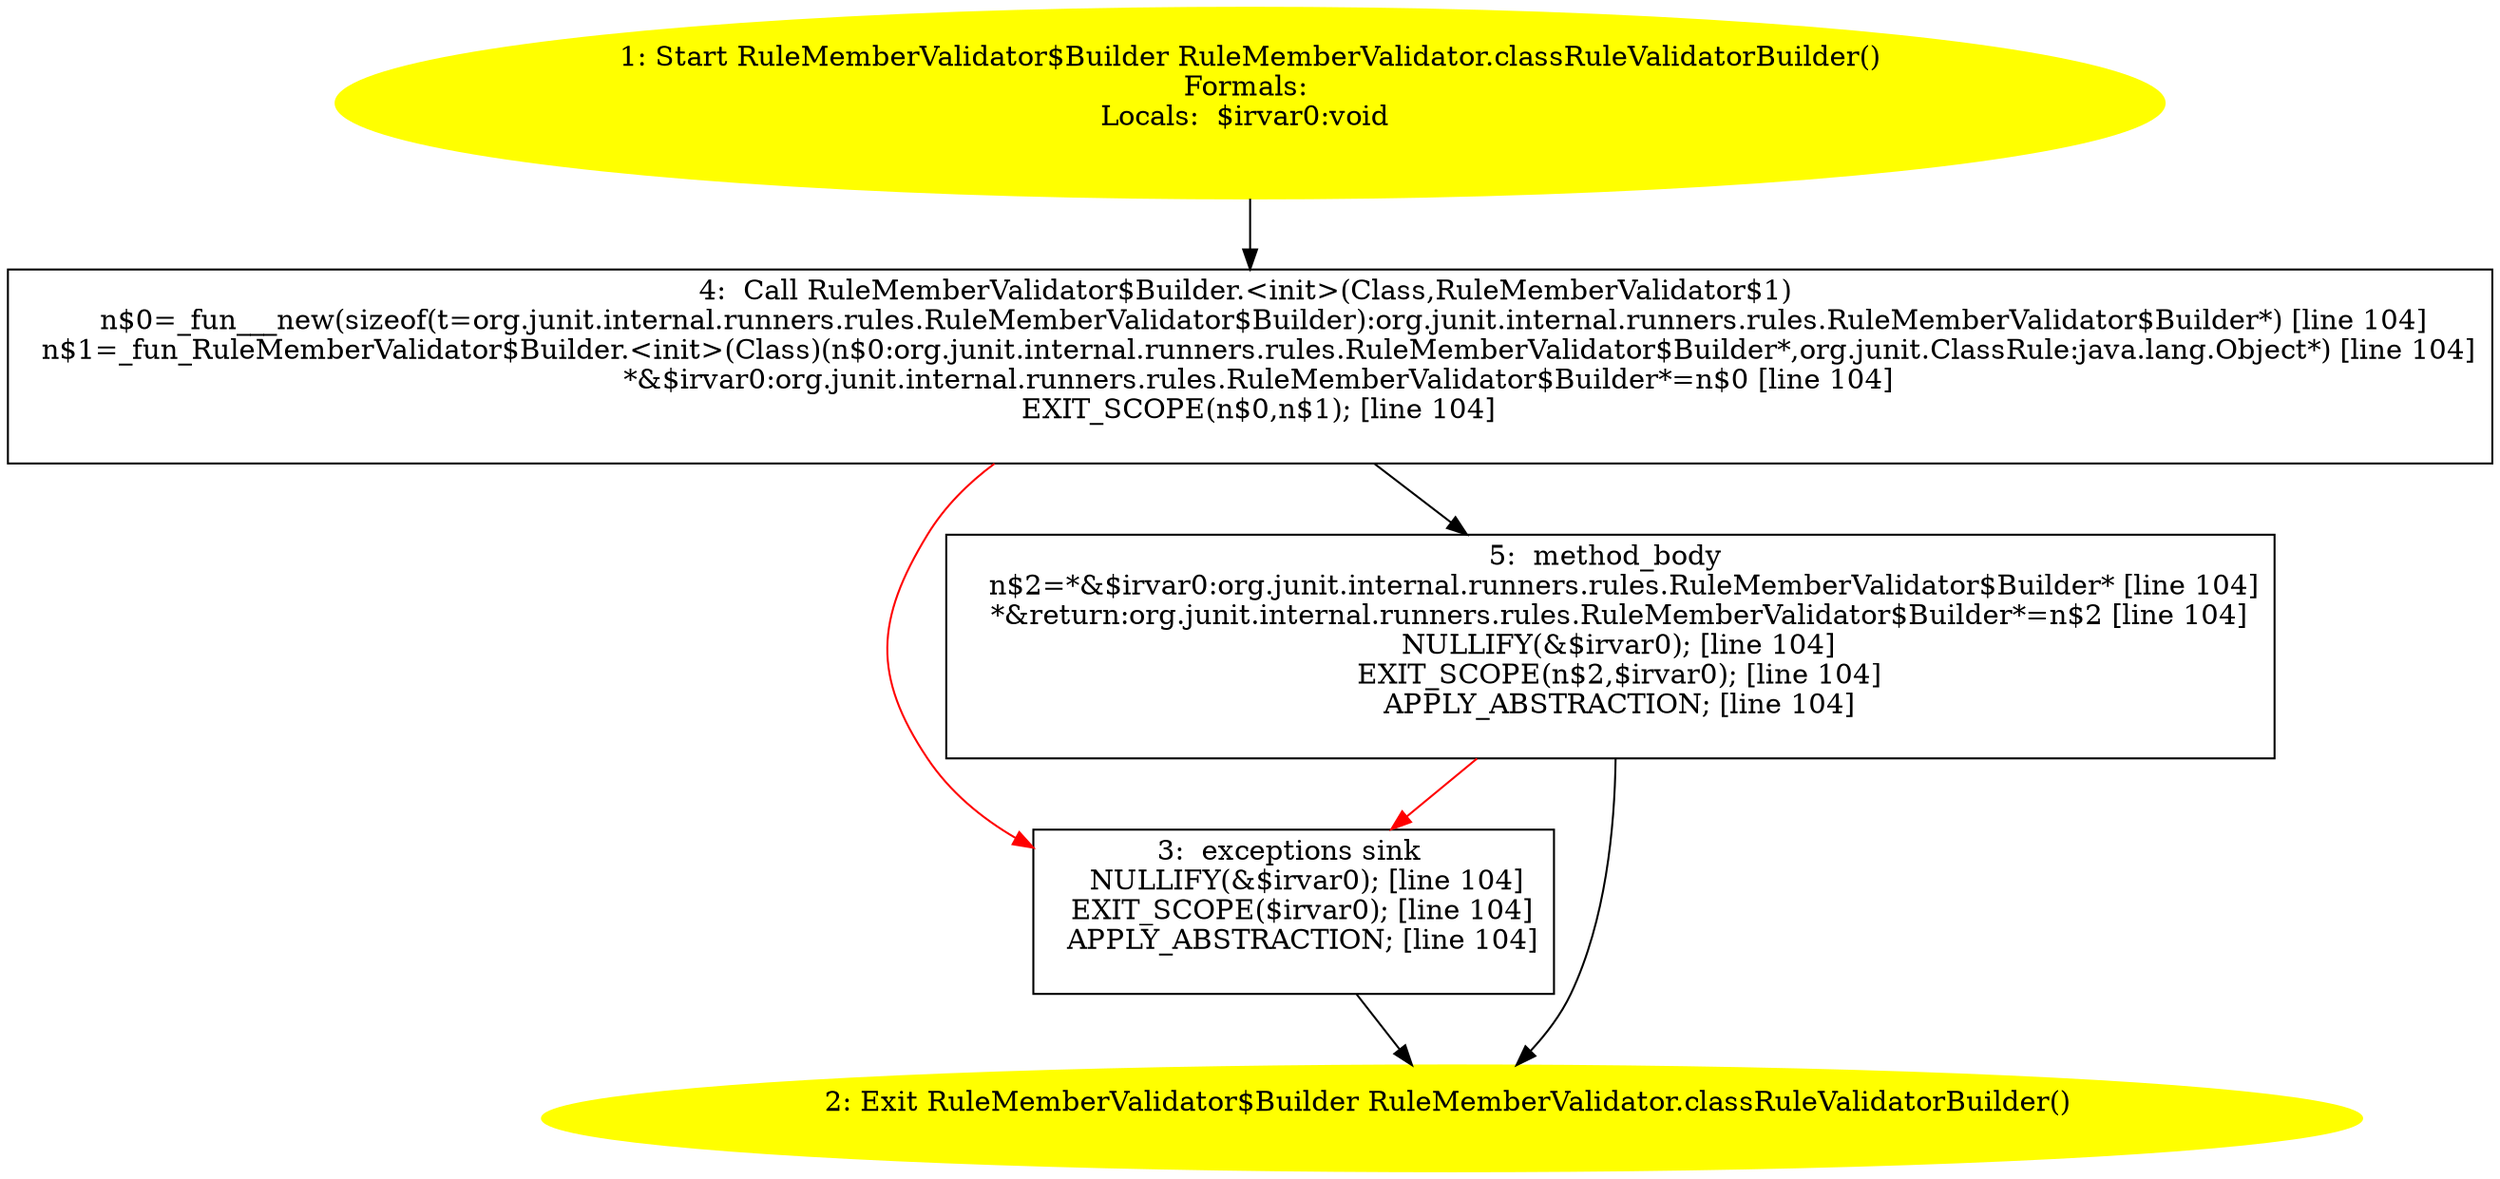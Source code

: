 /* @generated */
digraph cfg {
"org.junit.internal.runners.rules.RuleMemberValidator.classRuleValidatorBuilder():org.junit.internal..0dc964a47487beb1667c4bc9a367fae0_1" [label="1: Start RuleMemberValidator$Builder RuleMemberValidator.classRuleValidatorBuilder()\nFormals: \nLocals:  $irvar0:void \n  " color=yellow style=filled]
	

	 "org.junit.internal.runners.rules.RuleMemberValidator.classRuleValidatorBuilder():org.junit.internal..0dc964a47487beb1667c4bc9a367fae0_1" -> "org.junit.internal.runners.rules.RuleMemberValidator.classRuleValidatorBuilder():org.junit.internal..0dc964a47487beb1667c4bc9a367fae0_4" ;
"org.junit.internal.runners.rules.RuleMemberValidator.classRuleValidatorBuilder():org.junit.internal..0dc964a47487beb1667c4bc9a367fae0_2" [label="2: Exit RuleMemberValidator$Builder RuleMemberValidator.classRuleValidatorBuilder() \n  " color=yellow style=filled]
	

"org.junit.internal.runners.rules.RuleMemberValidator.classRuleValidatorBuilder():org.junit.internal..0dc964a47487beb1667c4bc9a367fae0_3" [label="3:  exceptions sink \n   NULLIFY(&$irvar0); [line 104]\n  EXIT_SCOPE($irvar0); [line 104]\n  APPLY_ABSTRACTION; [line 104]\n " shape="box"]
	

	 "org.junit.internal.runners.rules.RuleMemberValidator.classRuleValidatorBuilder():org.junit.internal..0dc964a47487beb1667c4bc9a367fae0_3" -> "org.junit.internal.runners.rules.RuleMemberValidator.classRuleValidatorBuilder():org.junit.internal..0dc964a47487beb1667c4bc9a367fae0_2" ;
"org.junit.internal.runners.rules.RuleMemberValidator.classRuleValidatorBuilder():org.junit.internal..0dc964a47487beb1667c4bc9a367fae0_4" [label="4:  Call RuleMemberValidator$Builder.<init>(Class,RuleMemberValidator$1) \n   n$0=_fun___new(sizeof(t=org.junit.internal.runners.rules.RuleMemberValidator$Builder):org.junit.internal.runners.rules.RuleMemberValidator$Builder*) [line 104]\n  n$1=_fun_RuleMemberValidator$Builder.<init>(Class)(n$0:org.junit.internal.runners.rules.RuleMemberValidator$Builder*,org.junit.ClassRule:java.lang.Object*) [line 104]\n  *&$irvar0:org.junit.internal.runners.rules.RuleMemberValidator$Builder*=n$0 [line 104]\n  EXIT_SCOPE(n$0,n$1); [line 104]\n " shape="box"]
	

	 "org.junit.internal.runners.rules.RuleMemberValidator.classRuleValidatorBuilder():org.junit.internal..0dc964a47487beb1667c4bc9a367fae0_4" -> "org.junit.internal.runners.rules.RuleMemberValidator.classRuleValidatorBuilder():org.junit.internal..0dc964a47487beb1667c4bc9a367fae0_5" ;
	 "org.junit.internal.runners.rules.RuleMemberValidator.classRuleValidatorBuilder():org.junit.internal..0dc964a47487beb1667c4bc9a367fae0_4" -> "org.junit.internal.runners.rules.RuleMemberValidator.classRuleValidatorBuilder():org.junit.internal..0dc964a47487beb1667c4bc9a367fae0_3" [color="red" ];
"org.junit.internal.runners.rules.RuleMemberValidator.classRuleValidatorBuilder():org.junit.internal..0dc964a47487beb1667c4bc9a367fae0_5" [label="5:  method_body \n   n$2=*&$irvar0:org.junit.internal.runners.rules.RuleMemberValidator$Builder* [line 104]\n  *&return:org.junit.internal.runners.rules.RuleMemberValidator$Builder*=n$2 [line 104]\n  NULLIFY(&$irvar0); [line 104]\n  EXIT_SCOPE(n$2,$irvar0); [line 104]\n  APPLY_ABSTRACTION; [line 104]\n " shape="box"]
	

	 "org.junit.internal.runners.rules.RuleMemberValidator.classRuleValidatorBuilder():org.junit.internal..0dc964a47487beb1667c4bc9a367fae0_5" -> "org.junit.internal.runners.rules.RuleMemberValidator.classRuleValidatorBuilder():org.junit.internal..0dc964a47487beb1667c4bc9a367fae0_2" ;
	 "org.junit.internal.runners.rules.RuleMemberValidator.classRuleValidatorBuilder():org.junit.internal..0dc964a47487beb1667c4bc9a367fae0_5" -> "org.junit.internal.runners.rules.RuleMemberValidator.classRuleValidatorBuilder():org.junit.internal..0dc964a47487beb1667c4bc9a367fae0_3" [color="red" ];
}
